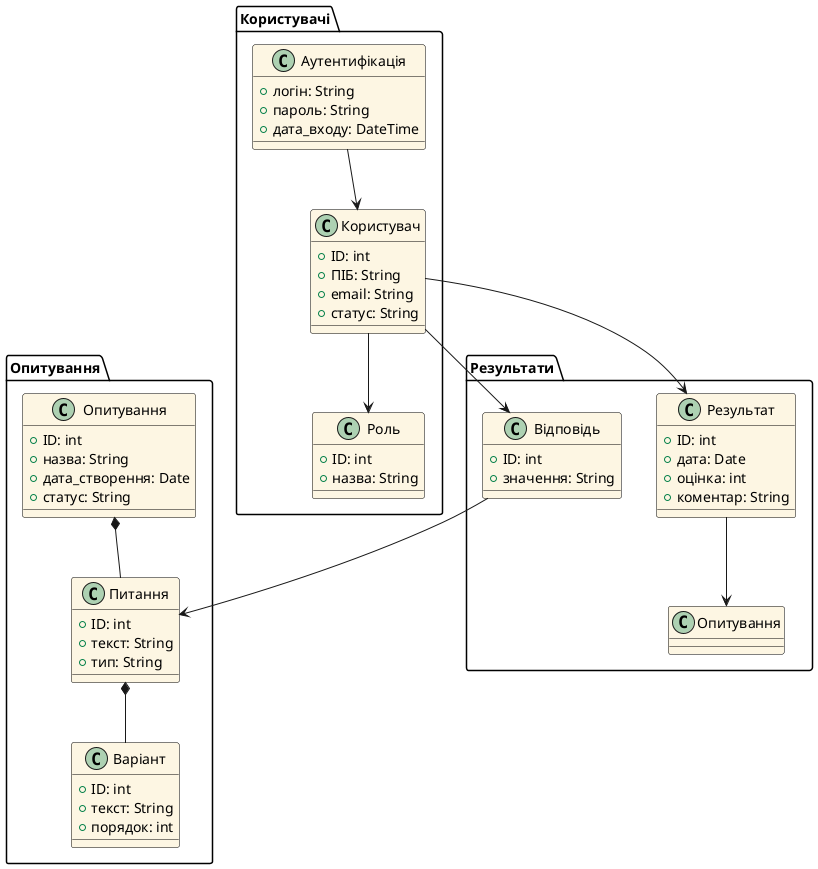 # Діаграма бізнес-об’єктів

Ця діаграма демонструє взаємозв’язки між основними бізнес-сутностями системи опитування експертів.

@startuml
skinparam class {
    BackgroundColor #FDF6E3
    BorderColor black
}

package "Користувачі" {
  class Користувач {
    +ID: int
    +ПІБ: String
    +email: String
    +статус: String
  }

  class Роль {
    +ID: int
    +назва: String
  }

  class Аутентифікація {
    +логін: String
    +пароль: String
    +дата_входу: DateTime
  }

  Користувач --> Роль
  Аутентифікація --> Користувач
}

package "Опитування" {
  class Опитування {
    +ID: int
    +назва: String
    +дата_створення: Date
    +статус: String
  }

  class Питання {
    +ID: int
    +текст: String
    +тип: String
  }

  class Варіант {
    +ID: int
    +текст: String
    +порядок: int
  }

  Опитування *-- Питання
  Питання *-- Варіант
}

package "Результати" {
  class Відповідь {
    +ID: int
    +значення: String
  }

  class Результат {
    +ID: int
    +дата: Date
    +оцінка: int
    +коментар: String
  }

  Користувач --> Відповідь
  Відповідь --> Питання
  Користувач --> Результат
  Результат --> Опитування
}
@enduml
